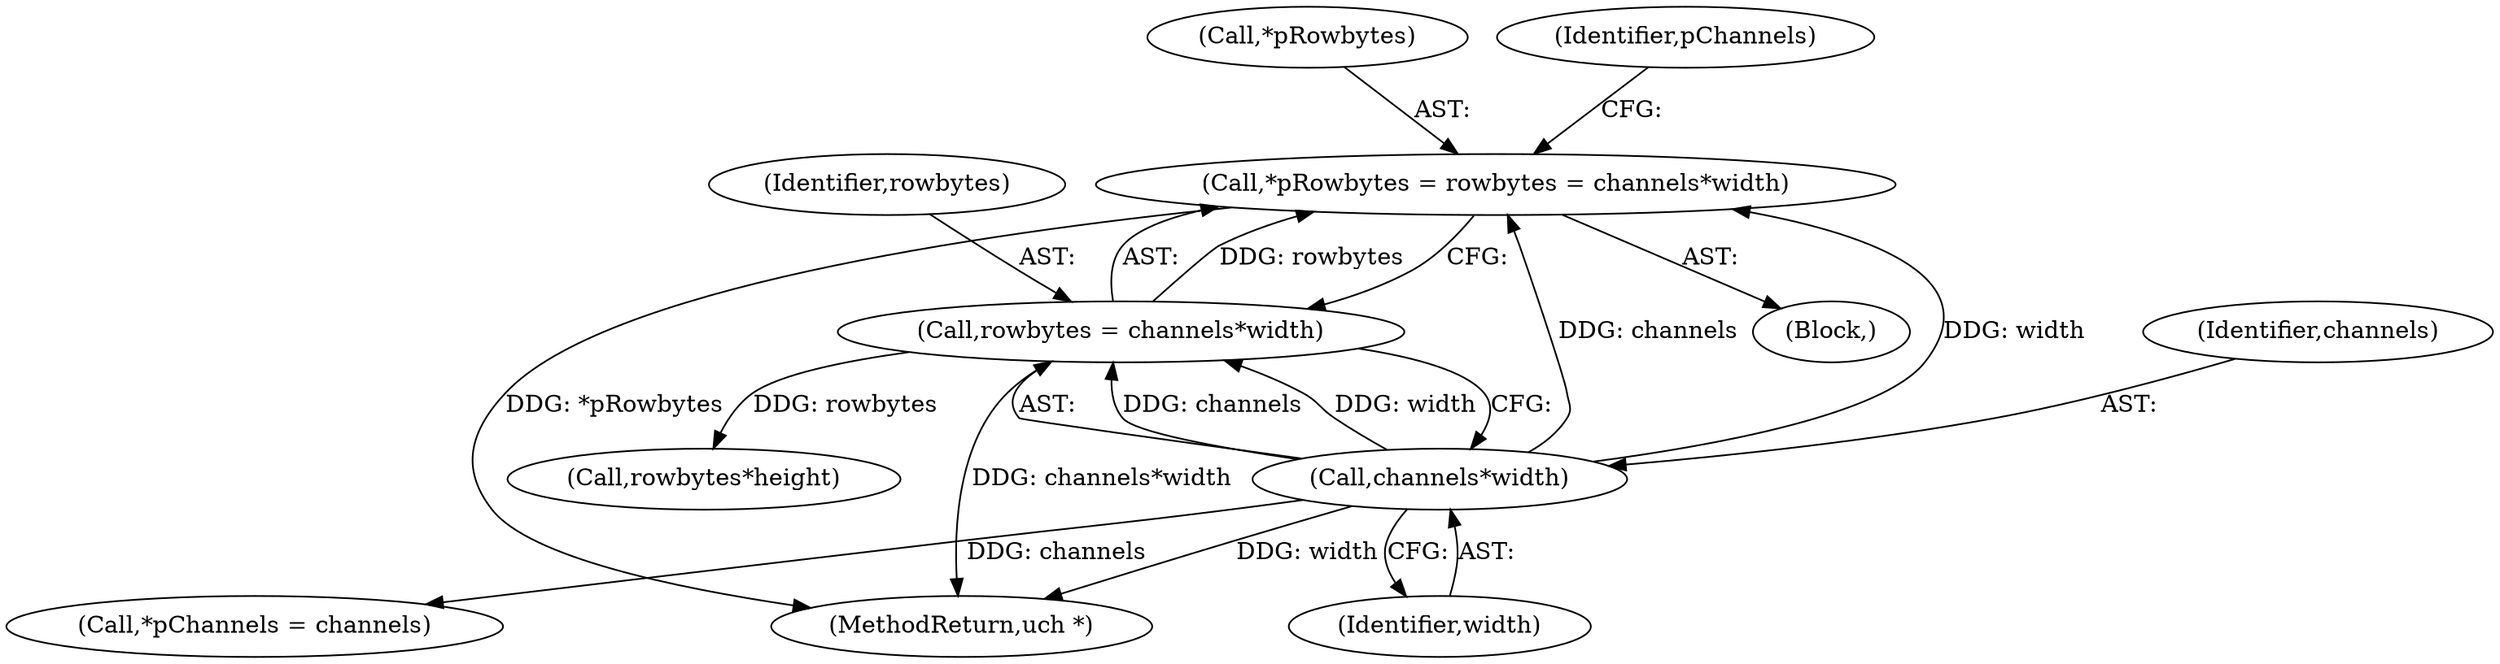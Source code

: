 digraph "0_Android_9d4853418ab2f754c2b63e091c29c5529b8b86ca_6@pointer" {
"1000109" [label="(Call,*pRowbytes = rowbytes = channels*width)"];
"1000112" [label="(Call,rowbytes = channels*width)"];
"1000114" [label="(Call,channels*width)"];
"1000109" [label="(Call,*pRowbytes = rowbytes = channels*width)"];
"1000110" [label="(Call,*pRowbytes)"];
"1000114" [label="(Call,channels*width)"];
"1000152" [label="(MethodReturn,uch *)"];
"1000119" [label="(Identifier,pChannels)"];
"1000128" [label="(Call,rowbytes*height)"];
"1000116" [label="(Identifier,width)"];
"1000115" [label="(Identifier,channels)"];
"1000117" [label="(Call,*pChannels = channels)"];
"1000113" [label="(Identifier,rowbytes)"];
"1000112" [label="(Call,rowbytes = channels*width)"];
"1000107" [label="(Block,)"];
"1000109" -> "1000107"  [label="AST: "];
"1000109" -> "1000112"  [label="CFG: "];
"1000110" -> "1000109"  [label="AST: "];
"1000112" -> "1000109"  [label="AST: "];
"1000119" -> "1000109"  [label="CFG: "];
"1000109" -> "1000152"  [label="DDG: *pRowbytes"];
"1000112" -> "1000109"  [label="DDG: rowbytes"];
"1000114" -> "1000109"  [label="DDG: channels"];
"1000114" -> "1000109"  [label="DDG: width"];
"1000112" -> "1000114"  [label="CFG: "];
"1000113" -> "1000112"  [label="AST: "];
"1000114" -> "1000112"  [label="AST: "];
"1000112" -> "1000152"  [label="DDG: channels*width"];
"1000114" -> "1000112"  [label="DDG: channels"];
"1000114" -> "1000112"  [label="DDG: width"];
"1000112" -> "1000128"  [label="DDG: rowbytes"];
"1000114" -> "1000116"  [label="CFG: "];
"1000115" -> "1000114"  [label="AST: "];
"1000116" -> "1000114"  [label="AST: "];
"1000114" -> "1000152"  [label="DDG: width"];
"1000114" -> "1000117"  [label="DDG: channels"];
}
